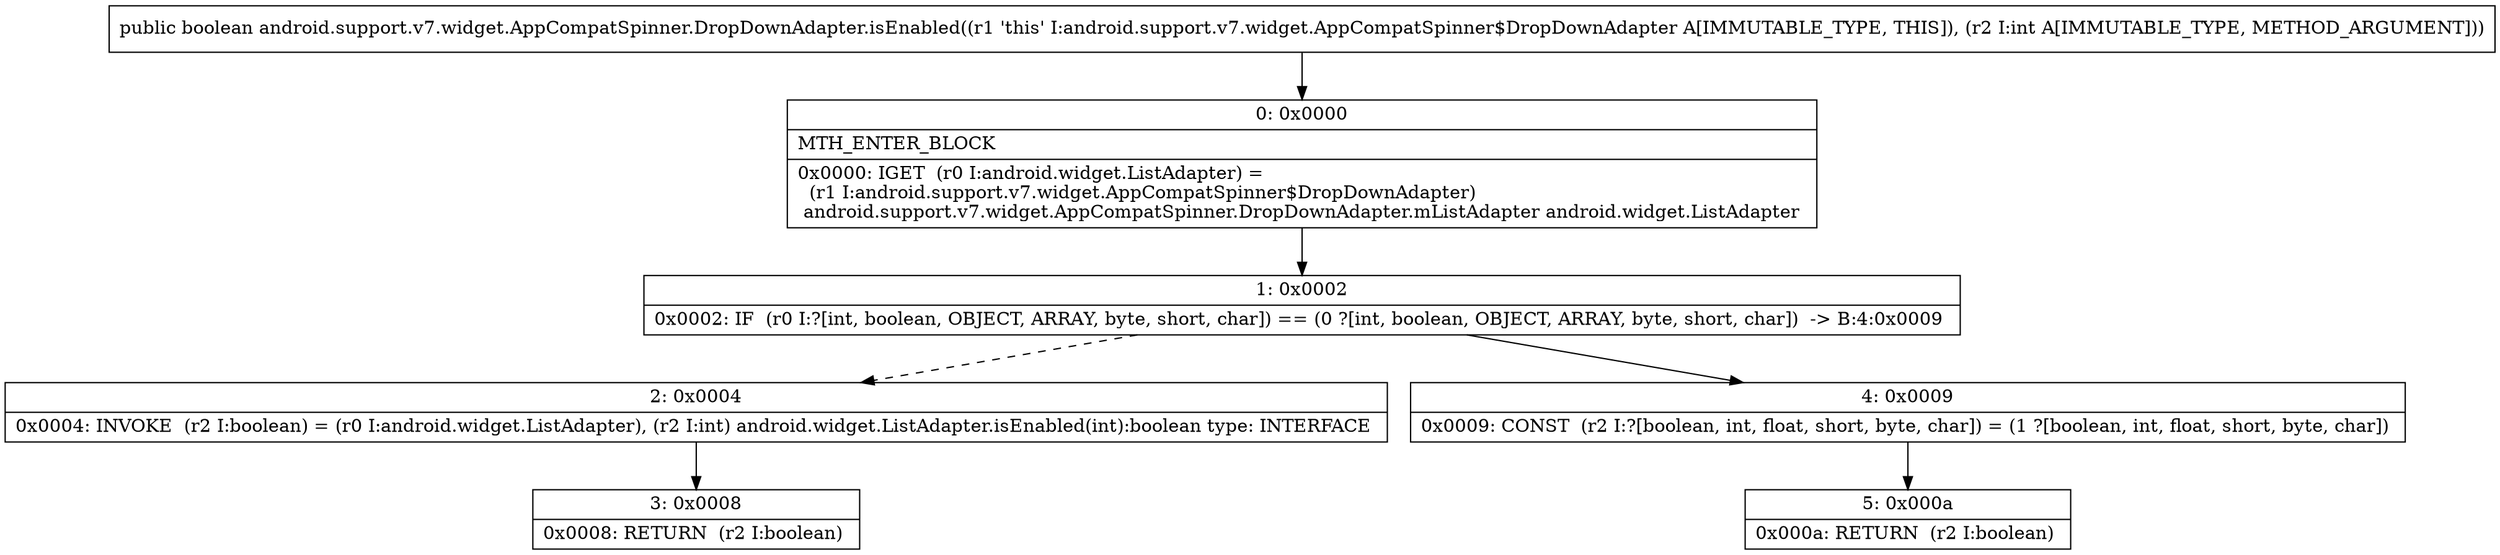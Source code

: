 digraph "CFG forandroid.support.v7.widget.AppCompatSpinner.DropDownAdapter.isEnabled(I)Z" {
Node_0 [shape=record,label="{0\:\ 0x0000|MTH_ENTER_BLOCK\l|0x0000: IGET  (r0 I:android.widget.ListAdapter) = \l  (r1 I:android.support.v7.widget.AppCompatSpinner$DropDownAdapter)\l android.support.v7.widget.AppCompatSpinner.DropDownAdapter.mListAdapter android.widget.ListAdapter \l}"];
Node_1 [shape=record,label="{1\:\ 0x0002|0x0002: IF  (r0 I:?[int, boolean, OBJECT, ARRAY, byte, short, char]) == (0 ?[int, boolean, OBJECT, ARRAY, byte, short, char])  \-\> B:4:0x0009 \l}"];
Node_2 [shape=record,label="{2\:\ 0x0004|0x0004: INVOKE  (r2 I:boolean) = (r0 I:android.widget.ListAdapter), (r2 I:int) android.widget.ListAdapter.isEnabled(int):boolean type: INTERFACE \l}"];
Node_3 [shape=record,label="{3\:\ 0x0008|0x0008: RETURN  (r2 I:boolean) \l}"];
Node_4 [shape=record,label="{4\:\ 0x0009|0x0009: CONST  (r2 I:?[boolean, int, float, short, byte, char]) = (1 ?[boolean, int, float, short, byte, char]) \l}"];
Node_5 [shape=record,label="{5\:\ 0x000a|0x000a: RETURN  (r2 I:boolean) \l}"];
MethodNode[shape=record,label="{public boolean android.support.v7.widget.AppCompatSpinner.DropDownAdapter.isEnabled((r1 'this' I:android.support.v7.widget.AppCompatSpinner$DropDownAdapter A[IMMUTABLE_TYPE, THIS]), (r2 I:int A[IMMUTABLE_TYPE, METHOD_ARGUMENT])) }"];
MethodNode -> Node_0;
Node_0 -> Node_1;
Node_1 -> Node_2[style=dashed];
Node_1 -> Node_4;
Node_2 -> Node_3;
Node_4 -> Node_5;
}


